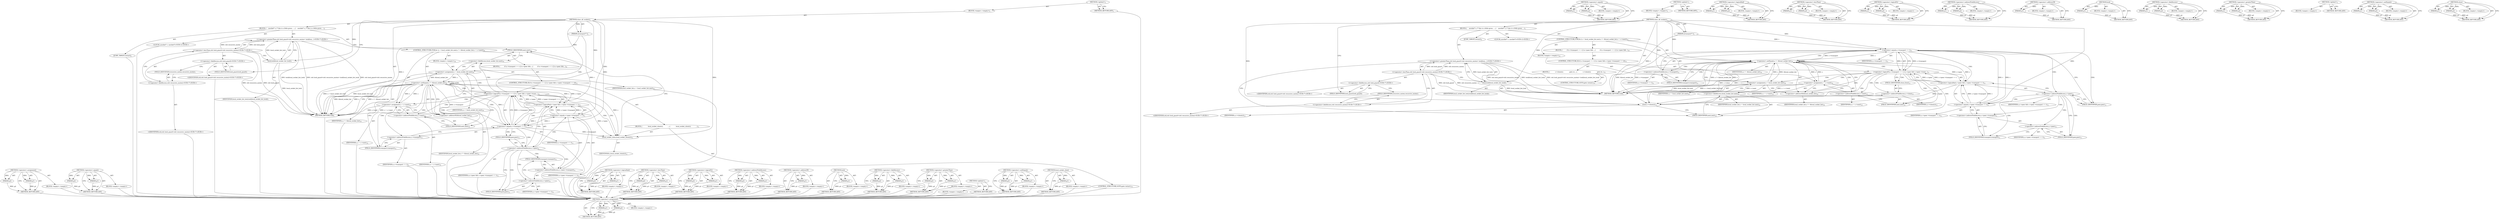 digraph "close" {
vulnerable_100 [label=<(METHOD,&lt;operator&gt;.assignment)>];
vulnerable_101 [label=<(PARAM,p1)>];
vulnerable_102 [label=<(PARAM,p2)>];
vulnerable_103 [label=<(BLOCK,&lt;empty&gt;,&lt;empty&gt;)>];
vulnerable_104 [label=<(METHOD_RETURN,ANY)>];
vulnerable_124 [label=<(METHOD,&lt;operator&gt;.equals)>];
vulnerable_125 [label=<(PARAM,p1)>];
vulnerable_126 [label=<(PARAM,p2)>];
vulnerable_127 [label=<(BLOCK,&lt;empty&gt;,&lt;empty&gt;)>];
vulnerable_128 [label=<(METHOD_RETURN,ANY)>];
vulnerable_6 [label=<(METHOD,&lt;global&gt;)<SUB>1</SUB>>];
vulnerable_7 [label=<(BLOCK,&lt;empty&gt;,&lt;empty&gt;)<SUB>1</SUB>>];
vulnerable_8 [label=<(METHOD,close_all_sockets)<SUB>1</SUB>>];
vulnerable_9 [label=<(PARAM,atransport* t)<SUB>1</SUB>>];
vulnerable_10 [label=<(BLOCK,{
    asocket* s;

 /* this is a little gross, ...,{
    asocket* s;

 /* this is a little gross, ...)<SUB>1</SUB>>];
vulnerable_11 [label="<(LOCAL,asocket* s: asocket*)<SUB>2</SUB>>"];
vulnerable_12 [label="<(&lt;operator&gt;.greaterThan,std::lock_guard&lt;std::recursive_mutex&gt; lock(loca...)<SUB>7</SUB>>"];
vulnerable_13 [label="<(&lt;operator&gt;.lessThan,std::lock_guard&lt;std::recursive_mutex)<SUB>7</SUB>>"];
vulnerable_14 [label="<(&lt;operator&gt;.fieldAccess,std::lock_guard)<SUB>7</SUB>>"];
vulnerable_15 [label="<(IDENTIFIER,std,std::lock_guard&lt;std::recursive_mutex)<SUB>7</SUB>>"];
vulnerable_16 [label=<(FIELD_IDENTIFIER,lock_guard,lock_guard)<SUB>7</SUB>>];
vulnerable_17 [label="<(&lt;operator&gt;.fieldAccess,std::recursive_mutex)<SUB>7</SUB>>"];
vulnerable_18 [label="<(IDENTIFIER,std,std::lock_guard&lt;std::recursive_mutex)<SUB>7</SUB>>"];
vulnerable_19 [label=<(FIELD_IDENTIFIER,recursive_mutex,recursive_mutex)<SUB>7</SUB>>];
vulnerable_20 [label=<(lock,lock(local_socket_list_lock))<SUB>7</SUB>>];
vulnerable_21 [label=<(IDENTIFIER,local_socket_list_lock,lock(local_socket_list_lock))<SUB>7</SUB>>];
vulnerable_22 [label=<(JUMP_TARGET,restart)<SUB>9</SUB>>];
vulnerable_23 [label=<(CONTROL_STRUCTURE,FOR,for (s = local_socket_list.next;s != &amp;local_socket_list;s = s-&gt;next))<SUB>10</SUB>>];
vulnerable_24 [label=<(BLOCK,&lt;empty&gt;,&lt;empty&gt;)<SUB>10</SUB>>];
vulnerable_25 [label=<(&lt;operator&gt;.assignment,s = local_socket_list.next)<SUB>10</SUB>>];
vulnerable_26 [label=<(IDENTIFIER,s,s = local_socket_list.next)<SUB>10</SUB>>];
vulnerable_27 [label=<(&lt;operator&gt;.fieldAccess,local_socket_list.next)<SUB>10</SUB>>];
vulnerable_28 [label=<(IDENTIFIER,local_socket_list,s = local_socket_list.next)<SUB>10</SUB>>];
vulnerable_29 [label=<(FIELD_IDENTIFIER,next,next)<SUB>10</SUB>>];
vulnerable_30 [label=<(&lt;operator&gt;.notEquals,s != &amp;local_socket_list)<SUB>10</SUB>>];
vulnerable_31 [label=<(IDENTIFIER,s,s != &amp;local_socket_list)<SUB>10</SUB>>];
vulnerable_32 [label=<(&lt;operator&gt;.addressOf,&amp;local_socket_list)<SUB>10</SUB>>];
vulnerable_33 [label=<(IDENTIFIER,local_socket_list,s != &amp;local_socket_list)<SUB>10</SUB>>];
vulnerable_34 [label=<(&lt;operator&gt;.assignment,s = s-&gt;next)<SUB>10</SUB>>];
vulnerable_35 [label=<(IDENTIFIER,s,s = s-&gt;next)<SUB>10</SUB>>];
vulnerable_36 [label=<(&lt;operator&gt;.indirectFieldAccess,s-&gt;next)<SUB>10</SUB>>];
vulnerable_37 [label=<(IDENTIFIER,s,s = s-&gt;next)<SUB>10</SUB>>];
vulnerable_38 [label=<(FIELD_IDENTIFIER,next,next)<SUB>10</SUB>>];
vulnerable_39 [label=<(BLOCK,{
         if (s-&gt;transport == t || (s-&gt;peer &amp;&amp;...,{
         if (s-&gt;transport == t || (s-&gt;peer &amp;&amp;...)<SUB>10</SUB>>];
vulnerable_40 [label=<(CONTROL_STRUCTURE,IF,if (s-&gt;transport == t || (s-&gt;peer &amp;&amp; s-&gt;peer-&gt;transport == t)))<SUB>11</SUB>>];
vulnerable_41 [label=<(&lt;operator&gt;.logicalOr,s-&gt;transport == t || (s-&gt;peer &amp;&amp; s-&gt;peer-&gt;trans...)<SUB>11</SUB>>];
vulnerable_42 [label=<(&lt;operator&gt;.equals,s-&gt;transport == t)<SUB>11</SUB>>];
vulnerable_43 [label=<(&lt;operator&gt;.indirectFieldAccess,s-&gt;transport)<SUB>11</SUB>>];
vulnerable_44 [label=<(IDENTIFIER,s,s-&gt;transport == t)<SUB>11</SUB>>];
vulnerable_45 [label=<(FIELD_IDENTIFIER,transport,transport)<SUB>11</SUB>>];
vulnerable_46 [label=<(IDENTIFIER,t,s-&gt;transport == t)<SUB>11</SUB>>];
vulnerable_47 [label=<(&lt;operator&gt;.logicalAnd,s-&gt;peer &amp;&amp; s-&gt;peer-&gt;transport == t)<SUB>11</SUB>>];
vulnerable_48 [label=<(&lt;operator&gt;.indirectFieldAccess,s-&gt;peer)<SUB>11</SUB>>];
vulnerable_49 [label=<(IDENTIFIER,s,s-&gt;peer &amp;&amp; s-&gt;peer-&gt;transport == t)<SUB>11</SUB>>];
vulnerable_50 [label=<(FIELD_IDENTIFIER,peer,peer)<SUB>11</SUB>>];
vulnerable_51 [label=<(&lt;operator&gt;.equals,s-&gt;peer-&gt;transport == t)<SUB>11</SUB>>];
vulnerable_52 [label=<(&lt;operator&gt;.indirectFieldAccess,s-&gt;peer-&gt;transport)<SUB>11</SUB>>];
vulnerable_53 [label=<(&lt;operator&gt;.indirectFieldAccess,s-&gt;peer)<SUB>11</SUB>>];
vulnerable_54 [label=<(IDENTIFIER,s,s-&gt;peer-&gt;transport == t)<SUB>11</SUB>>];
vulnerable_55 [label=<(FIELD_IDENTIFIER,peer,peer)<SUB>11</SUB>>];
vulnerable_56 [label=<(FIELD_IDENTIFIER,transport,transport)<SUB>11</SUB>>];
vulnerable_57 [label=<(IDENTIFIER,t,s-&gt;peer-&gt;transport == t)<SUB>11</SUB>>];
vulnerable_58 [label=<(BLOCK,{
            local_socket_close(s);
          ...,{
            local_socket_close(s);
          ...)<SUB>11</SUB>>];
vulnerable_59 [label=<(local_socket_close,local_socket_close(s))<SUB>12</SUB>>];
vulnerable_60 [label=<(IDENTIFIER,s,local_socket_close(s))<SUB>12</SUB>>];
vulnerable_61 [label=<(CONTROL_STRUCTURE,GOTO,goto restart;)<SUB>13</SUB>>];
vulnerable_62 [label=<(METHOD_RETURN,void)<SUB>1</SUB>>];
vulnerable_64 [label=<(METHOD_RETURN,ANY)<SUB>1</SUB>>];
vulnerable_129 [label=<(METHOD,&lt;operator&gt;.logicalAnd)>];
vulnerable_130 [label=<(PARAM,p1)>];
vulnerable_131 [label=<(PARAM,p2)>];
vulnerable_132 [label=<(BLOCK,&lt;empty&gt;,&lt;empty&gt;)>];
vulnerable_133 [label=<(METHOD_RETURN,ANY)>];
vulnerable_86 [label=<(METHOD,&lt;operator&gt;.lessThan)>];
vulnerable_87 [label=<(PARAM,p1)>];
vulnerable_88 [label=<(PARAM,p2)>];
vulnerable_89 [label=<(BLOCK,&lt;empty&gt;,&lt;empty&gt;)>];
vulnerable_90 [label=<(METHOD_RETURN,ANY)>];
vulnerable_119 [label=<(METHOD,&lt;operator&gt;.logicalOr)>];
vulnerable_120 [label=<(PARAM,p1)>];
vulnerable_121 [label=<(PARAM,p2)>];
vulnerable_122 [label=<(BLOCK,&lt;empty&gt;,&lt;empty&gt;)>];
vulnerable_123 [label=<(METHOD_RETURN,ANY)>];
vulnerable_114 [label=<(METHOD,&lt;operator&gt;.indirectFieldAccess)>];
vulnerable_115 [label=<(PARAM,p1)>];
vulnerable_116 [label=<(PARAM,p2)>];
vulnerable_117 [label=<(BLOCK,&lt;empty&gt;,&lt;empty&gt;)>];
vulnerable_118 [label=<(METHOD_RETURN,ANY)>];
vulnerable_110 [label=<(METHOD,&lt;operator&gt;.addressOf)>];
vulnerable_111 [label=<(PARAM,p1)>];
vulnerable_112 [label=<(BLOCK,&lt;empty&gt;,&lt;empty&gt;)>];
vulnerable_113 [label=<(METHOD_RETURN,ANY)>];
vulnerable_96 [label=<(METHOD,lock)>];
vulnerable_97 [label=<(PARAM,p1)>];
vulnerable_98 [label=<(BLOCK,&lt;empty&gt;,&lt;empty&gt;)>];
vulnerable_99 [label=<(METHOD_RETURN,ANY)>];
vulnerable_91 [label=<(METHOD,&lt;operator&gt;.fieldAccess)>];
vulnerable_92 [label=<(PARAM,p1)>];
vulnerable_93 [label=<(PARAM,p2)>];
vulnerable_94 [label=<(BLOCK,&lt;empty&gt;,&lt;empty&gt;)>];
vulnerable_95 [label=<(METHOD_RETURN,ANY)>];
vulnerable_81 [label=<(METHOD,&lt;operator&gt;.greaterThan)>];
vulnerable_82 [label=<(PARAM,p1)>];
vulnerable_83 [label=<(PARAM,p2)>];
vulnerable_84 [label=<(BLOCK,&lt;empty&gt;,&lt;empty&gt;)>];
vulnerable_85 [label=<(METHOD_RETURN,ANY)>];
vulnerable_75 [label=<(METHOD,&lt;global&gt;)<SUB>1</SUB>>];
vulnerable_76 [label=<(BLOCK,&lt;empty&gt;,&lt;empty&gt;)>];
vulnerable_77 [label=<(METHOD_RETURN,ANY)>];
vulnerable_105 [label=<(METHOD,&lt;operator&gt;.notEquals)>];
vulnerable_106 [label=<(PARAM,p1)>];
vulnerable_107 [label=<(PARAM,p2)>];
vulnerable_108 [label=<(BLOCK,&lt;empty&gt;,&lt;empty&gt;)>];
vulnerable_109 [label=<(METHOD_RETURN,ANY)>];
vulnerable_134 [label=<(METHOD,local_socket_close)>];
vulnerable_135 [label=<(PARAM,p1)>];
vulnerable_136 [label=<(BLOCK,&lt;empty&gt;,&lt;empty&gt;)>];
vulnerable_137 [label=<(METHOD_RETURN,ANY)>];
fixed_103 [label=<(METHOD,&lt;operator&gt;.assignment)>];
fixed_104 [label=<(PARAM,p1)>];
fixed_105 [label=<(PARAM,p2)>];
fixed_106 [label=<(BLOCK,&lt;empty&gt;,&lt;empty&gt;)>];
fixed_107 [label=<(METHOD_RETURN,ANY)>];
fixed_127 [label=<(METHOD,&lt;operator&gt;.equals)>];
fixed_128 [label=<(PARAM,p1)>];
fixed_129 [label=<(PARAM,p2)>];
fixed_130 [label=<(BLOCK,&lt;empty&gt;,&lt;empty&gt;)>];
fixed_131 [label=<(METHOD_RETURN,ANY)>];
fixed_6 [label=<(METHOD,&lt;global&gt;)<SUB>1</SUB>>];
fixed_7 [label=<(BLOCK,&lt;empty&gt;,&lt;empty&gt;)<SUB>1</SUB>>];
fixed_8 [label=<(METHOD,close_all_sockets)<SUB>1</SUB>>];
fixed_9 [label=<(PARAM,atransport* t)<SUB>1</SUB>>];
fixed_10 [label=<(BLOCK,{
    asocket* s;

 /* this is a little gross, ...,{
    asocket* s;

 /* this is a little gross, ...)<SUB>1</SUB>>];
fixed_11 [label="<(LOCAL,asocket* s: asocket*)<SUB>2</SUB>>"];
fixed_12 [label="<(&lt;operator&gt;.greaterThan,std::lock_guard&lt;std::recursive_mutex&gt; lock(loca...)<SUB>7</SUB>>"];
fixed_13 [label="<(&lt;operator&gt;.lessThan,std::lock_guard&lt;std::recursive_mutex)<SUB>7</SUB>>"];
fixed_14 [label="<(&lt;operator&gt;.fieldAccess,std::lock_guard)<SUB>7</SUB>>"];
fixed_15 [label="<(IDENTIFIER,std,std::lock_guard&lt;std::recursive_mutex)<SUB>7</SUB>>"];
fixed_16 [label=<(FIELD_IDENTIFIER,lock_guard,lock_guard)<SUB>7</SUB>>];
fixed_17 [label="<(&lt;operator&gt;.fieldAccess,std::recursive_mutex)<SUB>7</SUB>>"];
fixed_18 [label="<(IDENTIFIER,std,std::lock_guard&lt;std::recursive_mutex)<SUB>7</SUB>>"];
fixed_19 [label=<(FIELD_IDENTIFIER,recursive_mutex,recursive_mutex)<SUB>7</SUB>>];
fixed_20 [label=<(lock,lock(local_socket_list_lock))<SUB>7</SUB>>];
fixed_21 [label=<(IDENTIFIER,local_socket_list_lock,lock(local_socket_list_lock))<SUB>7</SUB>>];
fixed_22 [label=<(JUMP_TARGET,restart)<SUB>9</SUB>>];
fixed_23 [label=<(CONTROL_STRUCTURE,FOR,for (s = local_socket_list.next;s != &amp;local_socket_list;s = s-&gt;next))<SUB>10</SUB>>];
fixed_24 [label=<(BLOCK,&lt;empty&gt;,&lt;empty&gt;)<SUB>10</SUB>>];
fixed_25 [label=<(&lt;operator&gt;.assignment,s = local_socket_list.next)<SUB>10</SUB>>];
fixed_26 [label=<(IDENTIFIER,s,s = local_socket_list.next)<SUB>10</SUB>>];
fixed_27 [label=<(&lt;operator&gt;.fieldAccess,local_socket_list.next)<SUB>10</SUB>>];
fixed_28 [label=<(IDENTIFIER,local_socket_list,s = local_socket_list.next)<SUB>10</SUB>>];
fixed_29 [label=<(FIELD_IDENTIFIER,next,next)<SUB>10</SUB>>];
fixed_30 [label=<(&lt;operator&gt;.notEquals,s != &amp;local_socket_list)<SUB>10</SUB>>];
fixed_31 [label=<(IDENTIFIER,s,s != &amp;local_socket_list)<SUB>10</SUB>>];
fixed_32 [label=<(&lt;operator&gt;.addressOf,&amp;local_socket_list)<SUB>10</SUB>>];
fixed_33 [label=<(IDENTIFIER,local_socket_list,s != &amp;local_socket_list)<SUB>10</SUB>>];
fixed_34 [label=<(&lt;operator&gt;.assignment,s = s-&gt;next)<SUB>10</SUB>>];
fixed_35 [label=<(IDENTIFIER,s,s = s-&gt;next)<SUB>10</SUB>>];
fixed_36 [label=<(&lt;operator&gt;.indirectFieldAccess,s-&gt;next)<SUB>10</SUB>>];
fixed_37 [label=<(IDENTIFIER,s,s = s-&gt;next)<SUB>10</SUB>>];
fixed_38 [label=<(FIELD_IDENTIFIER,next,next)<SUB>10</SUB>>];
fixed_39 [label=<(BLOCK,{
         if (s-&gt;transport == t || (s-&gt;peer &amp;&amp;...,{
         if (s-&gt;transport == t || (s-&gt;peer &amp;&amp;...)<SUB>10</SUB>>];
fixed_40 [label=<(CONTROL_STRUCTURE,IF,if (s-&gt;transport == t || (s-&gt;peer &amp;&amp; s-&gt;peer-&gt;transport == t)))<SUB>11</SUB>>];
fixed_41 [label=<(&lt;operator&gt;.logicalOr,s-&gt;transport == t || (s-&gt;peer &amp;&amp; s-&gt;peer-&gt;trans...)<SUB>11</SUB>>];
fixed_42 [label=<(&lt;operator&gt;.equals,s-&gt;transport == t)<SUB>11</SUB>>];
fixed_43 [label=<(&lt;operator&gt;.indirectFieldAccess,s-&gt;transport)<SUB>11</SUB>>];
fixed_44 [label=<(IDENTIFIER,s,s-&gt;transport == t)<SUB>11</SUB>>];
fixed_45 [label=<(FIELD_IDENTIFIER,transport,transport)<SUB>11</SUB>>];
fixed_46 [label=<(IDENTIFIER,t,s-&gt;transport == t)<SUB>11</SUB>>];
fixed_47 [label=<(&lt;operator&gt;.logicalAnd,s-&gt;peer &amp;&amp; s-&gt;peer-&gt;transport == t)<SUB>11</SUB>>];
fixed_48 [label=<(&lt;operator&gt;.indirectFieldAccess,s-&gt;peer)<SUB>11</SUB>>];
fixed_49 [label=<(IDENTIFIER,s,s-&gt;peer &amp;&amp; s-&gt;peer-&gt;transport == t)<SUB>11</SUB>>];
fixed_50 [label=<(FIELD_IDENTIFIER,peer,peer)<SUB>11</SUB>>];
fixed_51 [label=<(&lt;operator&gt;.equals,s-&gt;peer-&gt;transport == t)<SUB>11</SUB>>];
fixed_52 [label=<(&lt;operator&gt;.indirectFieldAccess,s-&gt;peer-&gt;transport)<SUB>11</SUB>>];
fixed_53 [label=<(&lt;operator&gt;.indirectFieldAccess,s-&gt;peer)<SUB>11</SUB>>];
fixed_54 [label=<(IDENTIFIER,s,s-&gt;peer-&gt;transport == t)<SUB>11</SUB>>];
fixed_55 [label=<(FIELD_IDENTIFIER,peer,peer)<SUB>11</SUB>>];
fixed_56 [label=<(FIELD_IDENTIFIER,transport,transport)<SUB>11</SUB>>];
fixed_57 [label=<(IDENTIFIER,t,s-&gt;peer-&gt;transport == t)<SUB>11</SUB>>];
fixed_58 [label=<(BLOCK,{
            s-&gt;close(s);
             goto re...,{
            s-&gt;close(s);
             goto re...)<SUB>11</SUB>>];
fixed_59 [label=<(close,s-&gt;close(s))<SUB>12</SUB>>];
fixed_60 [label=<(&lt;operator&gt;.indirectFieldAccess,s-&gt;close)<SUB>12</SUB>>];
fixed_61 [label=<(IDENTIFIER,s,s-&gt;close(s))<SUB>12</SUB>>];
fixed_62 [label=<(FIELD_IDENTIFIER,close,close)<SUB>12</SUB>>];
fixed_63 [label=<(IDENTIFIER,s,s-&gt;close(s))<SUB>12</SUB>>];
fixed_64 [label=<(CONTROL_STRUCTURE,GOTO,goto restart;)<SUB>13</SUB>>];
fixed_65 [label=<(METHOD_RETURN,void)<SUB>1</SUB>>];
fixed_67 [label=<(METHOD_RETURN,ANY)<SUB>1</SUB>>];
fixed_132 [label=<(METHOD,&lt;operator&gt;.logicalAnd)>];
fixed_133 [label=<(PARAM,p1)>];
fixed_134 [label=<(PARAM,p2)>];
fixed_135 [label=<(BLOCK,&lt;empty&gt;,&lt;empty&gt;)>];
fixed_136 [label=<(METHOD_RETURN,ANY)>];
fixed_89 [label=<(METHOD,&lt;operator&gt;.lessThan)>];
fixed_90 [label=<(PARAM,p1)>];
fixed_91 [label=<(PARAM,p2)>];
fixed_92 [label=<(BLOCK,&lt;empty&gt;,&lt;empty&gt;)>];
fixed_93 [label=<(METHOD_RETURN,ANY)>];
fixed_122 [label=<(METHOD,&lt;operator&gt;.logicalOr)>];
fixed_123 [label=<(PARAM,p1)>];
fixed_124 [label=<(PARAM,p2)>];
fixed_125 [label=<(BLOCK,&lt;empty&gt;,&lt;empty&gt;)>];
fixed_126 [label=<(METHOD_RETURN,ANY)>];
fixed_117 [label=<(METHOD,&lt;operator&gt;.indirectFieldAccess)>];
fixed_118 [label=<(PARAM,p1)>];
fixed_119 [label=<(PARAM,p2)>];
fixed_120 [label=<(BLOCK,&lt;empty&gt;,&lt;empty&gt;)>];
fixed_121 [label=<(METHOD_RETURN,ANY)>];
fixed_113 [label=<(METHOD,&lt;operator&gt;.addressOf)>];
fixed_114 [label=<(PARAM,p1)>];
fixed_115 [label=<(BLOCK,&lt;empty&gt;,&lt;empty&gt;)>];
fixed_116 [label=<(METHOD_RETURN,ANY)>];
fixed_99 [label=<(METHOD,lock)>];
fixed_100 [label=<(PARAM,p1)>];
fixed_101 [label=<(BLOCK,&lt;empty&gt;,&lt;empty&gt;)>];
fixed_102 [label=<(METHOD_RETURN,ANY)>];
fixed_94 [label=<(METHOD,&lt;operator&gt;.fieldAccess)>];
fixed_95 [label=<(PARAM,p1)>];
fixed_96 [label=<(PARAM,p2)>];
fixed_97 [label=<(BLOCK,&lt;empty&gt;,&lt;empty&gt;)>];
fixed_98 [label=<(METHOD_RETURN,ANY)>];
fixed_84 [label=<(METHOD,&lt;operator&gt;.greaterThan)>];
fixed_85 [label=<(PARAM,p1)>];
fixed_86 [label=<(PARAM,p2)>];
fixed_87 [label=<(BLOCK,&lt;empty&gt;,&lt;empty&gt;)>];
fixed_88 [label=<(METHOD_RETURN,ANY)>];
fixed_78 [label=<(METHOD,&lt;global&gt;)<SUB>1</SUB>>];
fixed_79 [label=<(BLOCK,&lt;empty&gt;,&lt;empty&gt;)>];
fixed_80 [label=<(METHOD_RETURN,ANY)>];
fixed_108 [label=<(METHOD,&lt;operator&gt;.notEquals)>];
fixed_109 [label=<(PARAM,p1)>];
fixed_110 [label=<(PARAM,p2)>];
fixed_111 [label=<(BLOCK,&lt;empty&gt;,&lt;empty&gt;)>];
fixed_112 [label=<(METHOD_RETURN,ANY)>];
fixed_137 [label=<(METHOD,close)>];
fixed_138 [label=<(PARAM,p1)>];
fixed_139 [label=<(PARAM,p2)>];
fixed_140 [label=<(BLOCK,&lt;empty&gt;,&lt;empty&gt;)>];
fixed_141 [label=<(METHOD_RETURN,ANY)>];
vulnerable_100 -> vulnerable_101  [key=0, label="AST: "];
vulnerable_100 -> vulnerable_101  [key=1, label="DDG: "];
vulnerable_100 -> vulnerable_103  [key=0, label="AST: "];
vulnerable_100 -> vulnerable_102  [key=0, label="AST: "];
vulnerable_100 -> vulnerable_102  [key=1, label="DDG: "];
vulnerable_100 -> vulnerable_104  [key=0, label="AST: "];
vulnerable_100 -> vulnerable_104  [key=1, label="CFG: "];
vulnerable_101 -> vulnerable_104  [key=0, label="DDG: p1"];
vulnerable_102 -> vulnerable_104  [key=0, label="DDG: p2"];
vulnerable_103 -> fixed_103  [key=0];
vulnerable_104 -> fixed_103  [key=0];
vulnerable_124 -> vulnerable_125  [key=0, label="AST: "];
vulnerable_124 -> vulnerable_125  [key=1, label="DDG: "];
vulnerable_124 -> vulnerable_127  [key=0, label="AST: "];
vulnerable_124 -> vulnerable_126  [key=0, label="AST: "];
vulnerable_124 -> vulnerable_126  [key=1, label="DDG: "];
vulnerable_124 -> vulnerable_128  [key=0, label="AST: "];
vulnerable_124 -> vulnerable_128  [key=1, label="CFG: "];
vulnerable_125 -> vulnerable_128  [key=0, label="DDG: p1"];
vulnerable_126 -> vulnerable_128  [key=0, label="DDG: p2"];
vulnerable_127 -> fixed_103  [key=0];
vulnerable_128 -> fixed_103  [key=0];
vulnerable_6 -> vulnerable_7  [key=0, label="AST: "];
vulnerable_6 -> vulnerable_64  [key=0, label="AST: "];
vulnerable_6 -> vulnerable_64  [key=1, label="CFG: "];
vulnerable_7 -> vulnerable_8  [key=0, label="AST: "];
vulnerable_8 -> vulnerable_9  [key=0, label="AST: "];
vulnerable_8 -> vulnerable_9  [key=1, label="DDG: "];
vulnerable_8 -> vulnerable_10  [key=0, label="AST: "];
vulnerable_8 -> vulnerable_62  [key=0, label="AST: "];
vulnerable_8 -> vulnerable_16  [key=0, label="CFG: "];
vulnerable_8 -> vulnerable_20  [key=0, label="DDG: "];
vulnerable_8 -> vulnerable_25  [key=0, label="DDG: "];
vulnerable_8 -> vulnerable_30  [key=0, label="DDG: "];
vulnerable_8 -> vulnerable_42  [key=0, label="DDG: "];
vulnerable_8 -> vulnerable_59  [key=0, label="DDG: "];
vulnerable_8 -> vulnerable_51  [key=0, label="DDG: "];
vulnerable_9 -> vulnerable_62  [key=0, label="DDG: t"];
vulnerable_9 -> vulnerable_42  [key=0, label="DDG: t"];
vulnerable_10 -> vulnerable_11  [key=0, label="AST: "];
vulnerable_10 -> vulnerable_12  [key=0, label="AST: "];
vulnerable_10 -> vulnerable_22  [key=0, label="AST: "];
vulnerable_10 -> vulnerable_23  [key=0, label="AST: "];
vulnerable_11 -> fixed_103  [key=0];
vulnerable_12 -> vulnerable_13  [key=0, label="AST: "];
vulnerable_12 -> vulnerable_20  [key=0, label="AST: "];
vulnerable_12 -> vulnerable_29  [key=0, label="CFG: "];
vulnerable_12 -> vulnerable_62  [key=0, label="DDG: std::lock_guard&lt;std::recursive_mutex"];
vulnerable_12 -> vulnerable_62  [key=1, label="DDG: lock(local_socket_list_lock)"];
vulnerable_12 -> vulnerable_62  [key=2, label="DDG: std::lock_guard&lt;std::recursive_mutex&gt; lock(local_socket_list_lock)"];
vulnerable_13 -> vulnerable_14  [key=0, label="AST: "];
vulnerable_13 -> vulnerable_17  [key=0, label="AST: "];
vulnerable_13 -> vulnerable_20  [key=0, label="CFG: "];
vulnerable_13 -> vulnerable_62  [key=0, label="DDG: std::lock_guard"];
vulnerable_13 -> vulnerable_62  [key=1, label="DDG: std::recursive_mutex"];
vulnerable_13 -> vulnerable_12  [key=0, label="DDG: std::lock_guard"];
vulnerable_13 -> vulnerable_12  [key=1, label="DDG: std::recursive_mutex"];
vulnerable_14 -> vulnerable_15  [key=0, label="AST: "];
vulnerable_14 -> vulnerable_16  [key=0, label="AST: "];
vulnerable_14 -> vulnerable_19  [key=0, label="CFG: "];
vulnerable_15 -> fixed_103  [key=0];
vulnerable_16 -> vulnerable_14  [key=0, label="CFG: "];
vulnerable_17 -> vulnerable_18  [key=0, label="AST: "];
vulnerable_17 -> vulnerable_19  [key=0, label="AST: "];
vulnerable_17 -> vulnerable_13  [key=0, label="CFG: "];
vulnerable_18 -> fixed_103  [key=0];
vulnerable_19 -> vulnerable_17  [key=0, label="CFG: "];
vulnerable_20 -> vulnerable_21  [key=0, label="AST: "];
vulnerable_20 -> vulnerable_12  [key=0, label="CFG: "];
vulnerable_20 -> vulnerable_12  [key=1, label="DDG: local_socket_list_lock"];
vulnerable_20 -> vulnerable_62  [key=0, label="DDG: local_socket_list_lock"];
vulnerable_21 -> fixed_103  [key=0];
vulnerable_22 -> fixed_103  [key=0];
vulnerable_23 -> vulnerable_24  [key=0, label="AST: "];
vulnerable_23 -> vulnerable_30  [key=0, label="AST: "];
vulnerable_23 -> vulnerable_34  [key=0, label="AST: "];
vulnerable_23 -> vulnerable_39  [key=0, label="AST: "];
vulnerable_24 -> vulnerable_25  [key=0, label="AST: "];
vulnerable_25 -> vulnerable_26  [key=0, label="AST: "];
vulnerable_25 -> vulnerable_27  [key=0, label="AST: "];
vulnerable_25 -> vulnerable_32  [key=0, label="CFG: "];
vulnerable_25 -> vulnerable_62  [key=0, label="DDG: local_socket_list.next"];
vulnerable_25 -> vulnerable_62  [key=1, label="DDG: s = local_socket_list.next"];
vulnerable_25 -> vulnerable_30  [key=0, label="DDG: s"];
vulnerable_26 -> fixed_103  [key=0];
vulnerable_27 -> vulnerable_28  [key=0, label="AST: "];
vulnerable_27 -> vulnerable_29  [key=0, label="AST: "];
vulnerable_27 -> vulnerable_25  [key=0, label="CFG: "];
vulnerable_28 -> fixed_103  [key=0];
vulnerable_29 -> vulnerable_27  [key=0, label="CFG: "];
vulnerable_30 -> vulnerable_31  [key=0, label="AST: "];
vulnerable_30 -> vulnerable_32  [key=0, label="AST: "];
vulnerable_30 -> vulnerable_32  [key=1, label="CDG: "];
vulnerable_30 -> vulnerable_62  [key=0, label="CFG: "];
vulnerable_30 -> vulnerable_62  [key=1, label="DDG: s"];
vulnerable_30 -> vulnerable_62  [key=2, label="DDG: &amp;local_socket_list"];
vulnerable_30 -> vulnerable_62  [key=3, label="DDG: s != &amp;local_socket_list"];
vulnerable_30 -> vulnerable_45  [key=0, label="CFG: "];
vulnerable_30 -> vulnerable_45  [key=1, label="CDG: "];
vulnerable_30 -> vulnerable_34  [key=0, label="DDG: s"];
vulnerable_30 -> vulnerable_25  [key=0, label="DDG: &amp;local_socket_list"];
vulnerable_30 -> vulnerable_42  [key=0, label="DDG: s"];
vulnerable_30 -> vulnerable_42  [key=1, label="CDG: "];
vulnerable_30 -> vulnerable_47  [key=0, label="DDG: s"];
vulnerable_30 -> vulnerable_59  [key=0, label="DDG: s"];
vulnerable_30 -> vulnerable_30  [key=0, label="CDG: "];
vulnerable_30 -> vulnerable_41  [key=0, label="CDG: "];
vulnerable_30 -> vulnerable_43  [key=0, label="CDG: "];
vulnerable_31 -> fixed_103  [key=0];
vulnerable_32 -> vulnerable_33  [key=0, label="AST: "];
vulnerable_32 -> vulnerable_30  [key=0, label="CFG: "];
vulnerable_33 -> fixed_103  [key=0];
vulnerable_34 -> vulnerable_35  [key=0, label="AST: "];
vulnerable_34 -> vulnerable_36  [key=0, label="AST: "];
vulnerable_34 -> vulnerable_32  [key=0, label="CFG: "];
vulnerable_34 -> vulnerable_62  [key=0, label="DDG: s-&gt;next"];
vulnerable_34 -> vulnerable_62  [key=1, label="DDG: s = s-&gt;next"];
vulnerable_34 -> vulnerable_30  [key=0, label="DDG: s"];
vulnerable_35 -> fixed_103  [key=0];
vulnerable_36 -> vulnerable_37  [key=0, label="AST: "];
vulnerable_36 -> vulnerable_38  [key=0, label="AST: "];
vulnerable_36 -> vulnerable_34  [key=0, label="CFG: "];
vulnerable_37 -> fixed_103  [key=0];
vulnerable_38 -> vulnerable_36  [key=0, label="CFG: "];
vulnerable_39 -> vulnerable_40  [key=0, label="AST: "];
vulnerable_40 -> vulnerable_41  [key=0, label="AST: "];
vulnerable_40 -> vulnerable_58  [key=0, label="AST: "];
vulnerable_41 -> vulnerable_42  [key=0, label="AST: "];
vulnerable_41 -> vulnerable_47  [key=0, label="AST: "];
vulnerable_41 -> vulnerable_59  [key=0, label="CFG: "];
vulnerable_41 -> vulnerable_59  [key=1, label="CDG: "];
vulnerable_41 -> vulnerable_38  [key=0, label="CFG: "];
vulnerable_41 -> vulnerable_38  [key=1, label="CDG: "];
vulnerable_41 -> vulnerable_34  [key=0, label="CDG: "];
vulnerable_41 -> vulnerable_36  [key=0, label="CDG: "];
vulnerable_41 -> vulnerable_25  [key=0, label="CDG: "];
vulnerable_41 -> vulnerable_27  [key=0, label="CDG: "];
vulnerable_41 -> vulnerable_29  [key=0, label="CDG: "];
vulnerable_42 -> vulnerable_43  [key=0, label="AST: "];
vulnerable_42 -> vulnerable_46  [key=0, label="AST: "];
vulnerable_42 -> vulnerable_41  [key=0, label="CFG: "];
vulnerable_42 -> vulnerable_41  [key=1, label="DDG: s-&gt;transport"];
vulnerable_42 -> vulnerable_41  [key=2, label="DDG: t"];
vulnerable_42 -> vulnerable_50  [key=0, label="CFG: "];
vulnerable_42 -> vulnerable_50  [key=1, label="CDG: "];
vulnerable_42 -> vulnerable_30  [key=0, label="DDG: s-&gt;transport"];
vulnerable_42 -> vulnerable_59  [key=0, label="DDG: s-&gt;transport"];
vulnerable_42 -> vulnerable_51  [key=0, label="DDG: t"];
vulnerable_42 -> vulnerable_47  [key=0, label="CDG: "];
vulnerable_42 -> vulnerable_48  [key=0, label="CDG: "];
vulnerable_43 -> vulnerable_44  [key=0, label="AST: "];
vulnerable_43 -> vulnerable_45  [key=0, label="AST: "];
vulnerable_43 -> vulnerable_42  [key=0, label="CFG: "];
vulnerable_44 -> fixed_103  [key=0];
vulnerable_45 -> vulnerable_43  [key=0, label="CFG: "];
vulnerable_46 -> fixed_103  [key=0];
vulnerable_47 -> vulnerable_48  [key=0, label="AST: "];
vulnerable_47 -> vulnerable_51  [key=0, label="AST: "];
vulnerable_47 -> vulnerable_41  [key=0, label="CFG: "];
vulnerable_47 -> vulnerable_41  [key=1, label="DDG: s-&gt;peer"];
vulnerable_47 -> vulnerable_41  [key=2, label="DDG: s-&gt;peer-&gt;transport == t"];
vulnerable_47 -> vulnerable_30  [key=0, label="DDG: s-&gt;peer"];
vulnerable_47 -> vulnerable_59  [key=0, label="DDG: s-&gt;peer"];
vulnerable_48 -> vulnerable_49  [key=0, label="AST: "];
vulnerable_48 -> vulnerable_50  [key=0, label="AST: "];
vulnerable_48 -> vulnerable_47  [key=0, label="CFG: "];
vulnerable_48 -> vulnerable_55  [key=0, label="CFG: "];
vulnerable_48 -> vulnerable_55  [key=1, label="CDG: "];
vulnerable_48 -> vulnerable_51  [key=0, label="CDG: "];
vulnerable_48 -> vulnerable_52  [key=0, label="CDG: "];
vulnerable_48 -> vulnerable_53  [key=0, label="CDG: "];
vulnerable_48 -> vulnerable_56  [key=0, label="CDG: "];
vulnerable_49 -> fixed_103  [key=0];
vulnerable_50 -> vulnerable_48  [key=0, label="CFG: "];
vulnerable_51 -> vulnerable_52  [key=0, label="AST: "];
vulnerable_51 -> vulnerable_57  [key=0, label="AST: "];
vulnerable_51 -> vulnerable_47  [key=0, label="CFG: "];
vulnerable_51 -> vulnerable_47  [key=1, label="DDG: s-&gt;peer-&gt;transport"];
vulnerable_51 -> vulnerable_47  [key=2, label="DDG: t"];
vulnerable_51 -> vulnerable_42  [key=0, label="DDG: t"];
vulnerable_52 -> vulnerable_53  [key=0, label="AST: "];
vulnerable_52 -> vulnerable_56  [key=0, label="AST: "];
vulnerable_52 -> vulnerable_51  [key=0, label="CFG: "];
vulnerable_53 -> vulnerable_54  [key=0, label="AST: "];
vulnerable_53 -> vulnerable_55  [key=0, label="AST: "];
vulnerable_53 -> vulnerable_56  [key=0, label="CFG: "];
vulnerable_54 -> fixed_103  [key=0];
vulnerable_55 -> vulnerable_53  [key=0, label="CFG: "];
vulnerable_56 -> vulnerable_52  [key=0, label="CFG: "];
vulnerable_57 -> fixed_103  [key=0];
vulnerable_58 -> vulnerable_59  [key=0, label="AST: "];
vulnerable_58 -> vulnerable_61  [key=0, label="AST: "];
vulnerable_59 -> vulnerable_60  [key=0, label="AST: "];
vulnerable_59 -> vulnerable_29  [key=0, label="CFG: "];
vulnerable_60 -> fixed_103  [key=0];
vulnerable_61 -> fixed_103  [key=0];
vulnerable_62 -> fixed_103  [key=0];
vulnerable_64 -> fixed_103  [key=0];
vulnerable_129 -> vulnerable_130  [key=0, label="AST: "];
vulnerable_129 -> vulnerable_130  [key=1, label="DDG: "];
vulnerable_129 -> vulnerable_132  [key=0, label="AST: "];
vulnerable_129 -> vulnerable_131  [key=0, label="AST: "];
vulnerable_129 -> vulnerable_131  [key=1, label="DDG: "];
vulnerable_129 -> vulnerable_133  [key=0, label="AST: "];
vulnerable_129 -> vulnerable_133  [key=1, label="CFG: "];
vulnerable_130 -> vulnerable_133  [key=0, label="DDG: p1"];
vulnerable_131 -> vulnerable_133  [key=0, label="DDG: p2"];
vulnerable_132 -> fixed_103  [key=0];
vulnerable_133 -> fixed_103  [key=0];
vulnerable_86 -> vulnerable_87  [key=0, label="AST: "];
vulnerable_86 -> vulnerable_87  [key=1, label="DDG: "];
vulnerable_86 -> vulnerable_89  [key=0, label="AST: "];
vulnerable_86 -> vulnerable_88  [key=0, label="AST: "];
vulnerable_86 -> vulnerable_88  [key=1, label="DDG: "];
vulnerable_86 -> vulnerable_90  [key=0, label="AST: "];
vulnerable_86 -> vulnerable_90  [key=1, label="CFG: "];
vulnerable_87 -> vulnerable_90  [key=0, label="DDG: p1"];
vulnerable_88 -> vulnerable_90  [key=0, label="DDG: p2"];
vulnerable_89 -> fixed_103  [key=0];
vulnerable_90 -> fixed_103  [key=0];
vulnerable_119 -> vulnerable_120  [key=0, label="AST: "];
vulnerable_119 -> vulnerable_120  [key=1, label="DDG: "];
vulnerable_119 -> vulnerable_122  [key=0, label="AST: "];
vulnerable_119 -> vulnerable_121  [key=0, label="AST: "];
vulnerable_119 -> vulnerable_121  [key=1, label="DDG: "];
vulnerable_119 -> vulnerable_123  [key=0, label="AST: "];
vulnerable_119 -> vulnerable_123  [key=1, label="CFG: "];
vulnerable_120 -> vulnerable_123  [key=0, label="DDG: p1"];
vulnerable_121 -> vulnerable_123  [key=0, label="DDG: p2"];
vulnerable_122 -> fixed_103  [key=0];
vulnerable_123 -> fixed_103  [key=0];
vulnerable_114 -> vulnerable_115  [key=0, label="AST: "];
vulnerable_114 -> vulnerable_115  [key=1, label="DDG: "];
vulnerable_114 -> vulnerable_117  [key=0, label="AST: "];
vulnerable_114 -> vulnerable_116  [key=0, label="AST: "];
vulnerable_114 -> vulnerable_116  [key=1, label="DDG: "];
vulnerable_114 -> vulnerable_118  [key=0, label="AST: "];
vulnerable_114 -> vulnerable_118  [key=1, label="CFG: "];
vulnerable_115 -> vulnerable_118  [key=0, label="DDG: p1"];
vulnerable_116 -> vulnerable_118  [key=0, label="DDG: p2"];
vulnerable_117 -> fixed_103  [key=0];
vulnerable_118 -> fixed_103  [key=0];
vulnerable_110 -> vulnerable_111  [key=0, label="AST: "];
vulnerable_110 -> vulnerable_111  [key=1, label="DDG: "];
vulnerable_110 -> vulnerable_112  [key=0, label="AST: "];
vulnerable_110 -> vulnerable_113  [key=0, label="AST: "];
vulnerable_110 -> vulnerable_113  [key=1, label="CFG: "];
vulnerable_111 -> vulnerable_113  [key=0, label="DDG: p1"];
vulnerable_112 -> fixed_103  [key=0];
vulnerable_113 -> fixed_103  [key=0];
vulnerable_96 -> vulnerable_97  [key=0, label="AST: "];
vulnerable_96 -> vulnerable_97  [key=1, label="DDG: "];
vulnerable_96 -> vulnerable_98  [key=0, label="AST: "];
vulnerable_96 -> vulnerable_99  [key=0, label="AST: "];
vulnerable_96 -> vulnerable_99  [key=1, label="CFG: "];
vulnerable_97 -> vulnerable_99  [key=0, label="DDG: p1"];
vulnerable_98 -> fixed_103  [key=0];
vulnerable_99 -> fixed_103  [key=0];
vulnerable_91 -> vulnerable_92  [key=0, label="AST: "];
vulnerable_91 -> vulnerable_92  [key=1, label="DDG: "];
vulnerable_91 -> vulnerable_94  [key=0, label="AST: "];
vulnerable_91 -> vulnerable_93  [key=0, label="AST: "];
vulnerable_91 -> vulnerable_93  [key=1, label="DDG: "];
vulnerable_91 -> vulnerable_95  [key=0, label="AST: "];
vulnerable_91 -> vulnerable_95  [key=1, label="CFG: "];
vulnerable_92 -> vulnerable_95  [key=0, label="DDG: p1"];
vulnerable_93 -> vulnerable_95  [key=0, label="DDG: p2"];
vulnerable_94 -> fixed_103  [key=0];
vulnerable_95 -> fixed_103  [key=0];
vulnerable_81 -> vulnerable_82  [key=0, label="AST: "];
vulnerable_81 -> vulnerable_82  [key=1, label="DDG: "];
vulnerable_81 -> vulnerable_84  [key=0, label="AST: "];
vulnerable_81 -> vulnerable_83  [key=0, label="AST: "];
vulnerable_81 -> vulnerable_83  [key=1, label="DDG: "];
vulnerable_81 -> vulnerable_85  [key=0, label="AST: "];
vulnerable_81 -> vulnerable_85  [key=1, label="CFG: "];
vulnerable_82 -> vulnerable_85  [key=0, label="DDG: p1"];
vulnerable_83 -> vulnerable_85  [key=0, label="DDG: p2"];
vulnerable_84 -> fixed_103  [key=0];
vulnerable_85 -> fixed_103  [key=0];
vulnerable_75 -> vulnerable_76  [key=0, label="AST: "];
vulnerable_75 -> vulnerable_77  [key=0, label="AST: "];
vulnerable_75 -> vulnerable_77  [key=1, label="CFG: "];
vulnerable_76 -> fixed_103  [key=0];
vulnerable_77 -> fixed_103  [key=0];
vulnerable_105 -> vulnerable_106  [key=0, label="AST: "];
vulnerable_105 -> vulnerable_106  [key=1, label="DDG: "];
vulnerable_105 -> vulnerable_108  [key=0, label="AST: "];
vulnerable_105 -> vulnerable_107  [key=0, label="AST: "];
vulnerable_105 -> vulnerable_107  [key=1, label="DDG: "];
vulnerable_105 -> vulnerable_109  [key=0, label="AST: "];
vulnerable_105 -> vulnerable_109  [key=1, label="CFG: "];
vulnerable_106 -> vulnerable_109  [key=0, label="DDG: p1"];
vulnerable_107 -> vulnerable_109  [key=0, label="DDG: p2"];
vulnerable_108 -> fixed_103  [key=0];
vulnerable_109 -> fixed_103  [key=0];
vulnerable_134 -> vulnerable_135  [key=0, label="AST: "];
vulnerable_134 -> vulnerable_135  [key=1, label="DDG: "];
vulnerable_134 -> vulnerable_136  [key=0, label="AST: "];
vulnerable_134 -> vulnerable_137  [key=0, label="AST: "];
vulnerable_134 -> vulnerable_137  [key=1, label="CFG: "];
vulnerable_135 -> vulnerable_137  [key=0, label="DDG: p1"];
vulnerable_136 -> fixed_103  [key=0];
vulnerable_137 -> fixed_103  [key=0];
fixed_103 -> fixed_104  [key=0, label="AST: "];
fixed_103 -> fixed_104  [key=1, label="DDG: "];
fixed_103 -> fixed_106  [key=0, label="AST: "];
fixed_103 -> fixed_105  [key=0, label="AST: "];
fixed_103 -> fixed_105  [key=1, label="DDG: "];
fixed_103 -> fixed_107  [key=0, label="AST: "];
fixed_103 -> fixed_107  [key=1, label="CFG: "];
fixed_104 -> fixed_107  [key=0, label="DDG: p1"];
fixed_105 -> fixed_107  [key=0, label="DDG: p2"];
fixed_127 -> fixed_128  [key=0, label="AST: "];
fixed_127 -> fixed_128  [key=1, label="DDG: "];
fixed_127 -> fixed_130  [key=0, label="AST: "];
fixed_127 -> fixed_129  [key=0, label="AST: "];
fixed_127 -> fixed_129  [key=1, label="DDG: "];
fixed_127 -> fixed_131  [key=0, label="AST: "];
fixed_127 -> fixed_131  [key=1, label="CFG: "];
fixed_128 -> fixed_131  [key=0, label="DDG: p1"];
fixed_129 -> fixed_131  [key=0, label="DDG: p2"];
fixed_6 -> fixed_7  [key=0, label="AST: "];
fixed_6 -> fixed_67  [key=0, label="AST: "];
fixed_6 -> fixed_67  [key=1, label="CFG: "];
fixed_7 -> fixed_8  [key=0, label="AST: "];
fixed_8 -> fixed_9  [key=0, label="AST: "];
fixed_8 -> fixed_9  [key=1, label="DDG: "];
fixed_8 -> fixed_10  [key=0, label="AST: "];
fixed_8 -> fixed_65  [key=0, label="AST: "];
fixed_8 -> fixed_16  [key=0, label="CFG: "];
fixed_8 -> fixed_20  [key=0, label="DDG: "];
fixed_8 -> fixed_25  [key=0, label="DDG: "];
fixed_8 -> fixed_30  [key=0, label="DDG: "];
fixed_8 -> fixed_42  [key=0, label="DDG: "];
fixed_8 -> fixed_59  [key=0, label="DDG: "];
fixed_8 -> fixed_51  [key=0, label="DDG: "];
fixed_9 -> fixed_65  [key=0, label="DDG: t"];
fixed_9 -> fixed_42  [key=0, label="DDG: t"];
fixed_10 -> fixed_11  [key=0, label="AST: "];
fixed_10 -> fixed_12  [key=0, label="AST: "];
fixed_10 -> fixed_22  [key=0, label="AST: "];
fixed_10 -> fixed_23  [key=0, label="AST: "];
fixed_12 -> fixed_13  [key=0, label="AST: "];
fixed_12 -> fixed_20  [key=0, label="AST: "];
fixed_12 -> fixed_29  [key=0, label="CFG: "];
fixed_12 -> fixed_65  [key=0, label="DDG: std::lock_guard&lt;std::recursive_mutex"];
fixed_12 -> fixed_65  [key=1, label="DDG: lock(local_socket_list_lock)"];
fixed_12 -> fixed_65  [key=2, label="DDG: std::lock_guard&lt;std::recursive_mutex&gt; lock(local_socket_list_lock)"];
fixed_13 -> fixed_14  [key=0, label="AST: "];
fixed_13 -> fixed_17  [key=0, label="AST: "];
fixed_13 -> fixed_20  [key=0, label="CFG: "];
fixed_13 -> fixed_65  [key=0, label="DDG: std::lock_guard"];
fixed_13 -> fixed_65  [key=1, label="DDG: std::recursive_mutex"];
fixed_13 -> fixed_12  [key=0, label="DDG: std::lock_guard"];
fixed_13 -> fixed_12  [key=1, label="DDG: std::recursive_mutex"];
fixed_14 -> fixed_15  [key=0, label="AST: "];
fixed_14 -> fixed_16  [key=0, label="AST: "];
fixed_14 -> fixed_19  [key=0, label="CFG: "];
fixed_16 -> fixed_14  [key=0, label="CFG: "];
fixed_17 -> fixed_18  [key=0, label="AST: "];
fixed_17 -> fixed_19  [key=0, label="AST: "];
fixed_17 -> fixed_13  [key=0, label="CFG: "];
fixed_19 -> fixed_17  [key=0, label="CFG: "];
fixed_20 -> fixed_21  [key=0, label="AST: "];
fixed_20 -> fixed_12  [key=0, label="CFG: "];
fixed_20 -> fixed_12  [key=1, label="DDG: local_socket_list_lock"];
fixed_20 -> fixed_65  [key=0, label="DDG: local_socket_list_lock"];
fixed_23 -> fixed_24  [key=0, label="AST: "];
fixed_23 -> fixed_30  [key=0, label="AST: "];
fixed_23 -> fixed_34  [key=0, label="AST: "];
fixed_23 -> fixed_39  [key=0, label="AST: "];
fixed_24 -> fixed_25  [key=0, label="AST: "];
fixed_25 -> fixed_26  [key=0, label="AST: "];
fixed_25 -> fixed_27  [key=0, label="AST: "];
fixed_25 -> fixed_32  [key=0, label="CFG: "];
fixed_25 -> fixed_65  [key=0, label="DDG: local_socket_list.next"];
fixed_25 -> fixed_65  [key=1, label="DDG: s = local_socket_list.next"];
fixed_25 -> fixed_30  [key=0, label="DDG: s"];
fixed_27 -> fixed_28  [key=0, label="AST: "];
fixed_27 -> fixed_29  [key=0, label="AST: "];
fixed_27 -> fixed_25  [key=0, label="CFG: "];
fixed_29 -> fixed_27  [key=0, label="CFG: "];
fixed_30 -> fixed_31  [key=0, label="AST: "];
fixed_30 -> fixed_32  [key=0, label="AST: "];
fixed_30 -> fixed_32  [key=1, label="CDG: "];
fixed_30 -> fixed_65  [key=0, label="CFG: "];
fixed_30 -> fixed_65  [key=1, label="DDG: s"];
fixed_30 -> fixed_65  [key=2, label="DDG: &amp;local_socket_list"];
fixed_30 -> fixed_65  [key=3, label="DDG: s != &amp;local_socket_list"];
fixed_30 -> fixed_45  [key=0, label="CFG: "];
fixed_30 -> fixed_45  [key=1, label="CDG: "];
fixed_30 -> fixed_34  [key=0, label="DDG: s"];
fixed_30 -> fixed_25  [key=0, label="DDG: &amp;local_socket_list"];
fixed_30 -> fixed_42  [key=0, label="DDG: s"];
fixed_30 -> fixed_42  [key=1, label="CDG: "];
fixed_30 -> fixed_47  [key=0, label="DDG: s"];
fixed_30 -> fixed_59  [key=0, label="DDG: s"];
fixed_30 -> fixed_30  [key=0, label="CDG: "];
fixed_30 -> fixed_41  [key=0, label="CDG: "];
fixed_30 -> fixed_43  [key=0, label="CDG: "];
fixed_32 -> fixed_33  [key=0, label="AST: "];
fixed_32 -> fixed_30  [key=0, label="CFG: "];
fixed_34 -> fixed_35  [key=0, label="AST: "];
fixed_34 -> fixed_36  [key=0, label="AST: "];
fixed_34 -> fixed_32  [key=0, label="CFG: "];
fixed_34 -> fixed_65  [key=0, label="DDG: s-&gt;next"];
fixed_34 -> fixed_65  [key=1, label="DDG: s = s-&gt;next"];
fixed_34 -> fixed_30  [key=0, label="DDG: s"];
fixed_36 -> fixed_37  [key=0, label="AST: "];
fixed_36 -> fixed_38  [key=0, label="AST: "];
fixed_36 -> fixed_34  [key=0, label="CFG: "];
fixed_38 -> fixed_36  [key=0, label="CFG: "];
fixed_39 -> fixed_40  [key=0, label="AST: "];
fixed_40 -> fixed_41  [key=0, label="AST: "];
fixed_40 -> fixed_58  [key=0, label="AST: "];
fixed_41 -> fixed_42  [key=0, label="AST: "];
fixed_41 -> fixed_47  [key=0, label="AST: "];
fixed_41 -> fixed_62  [key=0, label="CFG: "];
fixed_41 -> fixed_62  [key=1, label="CDG: "];
fixed_41 -> fixed_38  [key=0, label="CFG: "];
fixed_41 -> fixed_38  [key=1, label="CDG: "];
fixed_41 -> fixed_34  [key=0, label="CDG: "];
fixed_41 -> fixed_60  [key=0, label="CDG: "];
fixed_41 -> fixed_36  [key=0, label="CDG: "];
fixed_41 -> fixed_25  [key=0, label="CDG: "];
fixed_41 -> fixed_27  [key=0, label="CDG: "];
fixed_41 -> fixed_29  [key=0, label="CDG: "];
fixed_41 -> fixed_59  [key=0, label="CDG: "];
fixed_42 -> fixed_43  [key=0, label="AST: "];
fixed_42 -> fixed_46  [key=0, label="AST: "];
fixed_42 -> fixed_41  [key=0, label="CFG: "];
fixed_42 -> fixed_41  [key=1, label="DDG: s-&gt;transport"];
fixed_42 -> fixed_41  [key=2, label="DDG: t"];
fixed_42 -> fixed_50  [key=0, label="CFG: "];
fixed_42 -> fixed_50  [key=1, label="CDG: "];
fixed_42 -> fixed_30  [key=0, label="DDG: s-&gt;transport"];
fixed_42 -> fixed_59  [key=0, label="DDG: s-&gt;transport"];
fixed_42 -> fixed_51  [key=0, label="DDG: t"];
fixed_42 -> fixed_47  [key=0, label="CDG: "];
fixed_42 -> fixed_48  [key=0, label="CDG: "];
fixed_43 -> fixed_44  [key=0, label="AST: "];
fixed_43 -> fixed_45  [key=0, label="AST: "];
fixed_43 -> fixed_42  [key=0, label="CFG: "];
fixed_45 -> fixed_43  [key=0, label="CFG: "];
fixed_47 -> fixed_48  [key=0, label="AST: "];
fixed_47 -> fixed_51  [key=0, label="AST: "];
fixed_47 -> fixed_41  [key=0, label="CFG: "];
fixed_47 -> fixed_41  [key=1, label="DDG: s-&gt;peer"];
fixed_47 -> fixed_41  [key=2, label="DDG: s-&gt;peer-&gt;transport == t"];
fixed_47 -> fixed_30  [key=0, label="DDG: s-&gt;peer"];
fixed_47 -> fixed_59  [key=0, label="DDG: s-&gt;peer"];
fixed_48 -> fixed_49  [key=0, label="AST: "];
fixed_48 -> fixed_50  [key=0, label="AST: "];
fixed_48 -> fixed_47  [key=0, label="CFG: "];
fixed_48 -> fixed_55  [key=0, label="CFG: "];
fixed_48 -> fixed_55  [key=1, label="CDG: "];
fixed_48 -> fixed_51  [key=0, label="CDG: "];
fixed_48 -> fixed_52  [key=0, label="CDG: "];
fixed_48 -> fixed_53  [key=0, label="CDG: "];
fixed_48 -> fixed_56  [key=0, label="CDG: "];
fixed_50 -> fixed_48  [key=0, label="CFG: "];
fixed_51 -> fixed_52  [key=0, label="AST: "];
fixed_51 -> fixed_57  [key=0, label="AST: "];
fixed_51 -> fixed_47  [key=0, label="CFG: "];
fixed_51 -> fixed_47  [key=1, label="DDG: s-&gt;peer-&gt;transport"];
fixed_51 -> fixed_47  [key=2, label="DDG: t"];
fixed_51 -> fixed_42  [key=0, label="DDG: t"];
fixed_52 -> fixed_53  [key=0, label="AST: "];
fixed_52 -> fixed_56  [key=0, label="AST: "];
fixed_52 -> fixed_51  [key=0, label="CFG: "];
fixed_53 -> fixed_54  [key=0, label="AST: "];
fixed_53 -> fixed_55  [key=0, label="AST: "];
fixed_53 -> fixed_56  [key=0, label="CFG: "];
fixed_55 -> fixed_53  [key=0, label="CFG: "];
fixed_56 -> fixed_52  [key=0, label="CFG: "];
fixed_58 -> fixed_59  [key=0, label="AST: "];
fixed_58 -> fixed_64  [key=0, label="AST: "];
fixed_59 -> fixed_60  [key=0, label="AST: "];
fixed_59 -> fixed_63  [key=0, label="AST: "];
fixed_59 -> fixed_29  [key=0, label="CFG: "];
fixed_59 -> fixed_30  [key=0, label="DDG: s-&gt;close"];
fixed_60 -> fixed_61  [key=0, label="AST: "];
fixed_60 -> fixed_62  [key=0, label="AST: "];
fixed_60 -> fixed_59  [key=0, label="CFG: "];
fixed_62 -> fixed_60  [key=0, label="CFG: "];
fixed_132 -> fixed_133  [key=0, label="AST: "];
fixed_132 -> fixed_133  [key=1, label="DDG: "];
fixed_132 -> fixed_135  [key=0, label="AST: "];
fixed_132 -> fixed_134  [key=0, label="AST: "];
fixed_132 -> fixed_134  [key=1, label="DDG: "];
fixed_132 -> fixed_136  [key=0, label="AST: "];
fixed_132 -> fixed_136  [key=1, label="CFG: "];
fixed_133 -> fixed_136  [key=0, label="DDG: p1"];
fixed_134 -> fixed_136  [key=0, label="DDG: p2"];
fixed_89 -> fixed_90  [key=0, label="AST: "];
fixed_89 -> fixed_90  [key=1, label="DDG: "];
fixed_89 -> fixed_92  [key=0, label="AST: "];
fixed_89 -> fixed_91  [key=0, label="AST: "];
fixed_89 -> fixed_91  [key=1, label="DDG: "];
fixed_89 -> fixed_93  [key=0, label="AST: "];
fixed_89 -> fixed_93  [key=1, label="CFG: "];
fixed_90 -> fixed_93  [key=0, label="DDG: p1"];
fixed_91 -> fixed_93  [key=0, label="DDG: p2"];
fixed_122 -> fixed_123  [key=0, label="AST: "];
fixed_122 -> fixed_123  [key=1, label="DDG: "];
fixed_122 -> fixed_125  [key=0, label="AST: "];
fixed_122 -> fixed_124  [key=0, label="AST: "];
fixed_122 -> fixed_124  [key=1, label="DDG: "];
fixed_122 -> fixed_126  [key=0, label="AST: "];
fixed_122 -> fixed_126  [key=1, label="CFG: "];
fixed_123 -> fixed_126  [key=0, label="DDG: p1"];
fixed_124 -> fixed_126  [key=0, label="DDG: p2"];
fixed_117 -> fixed_118  [key=0, label="AST: "];
fixed_117 -> fixed_118  [key=1, label="DDG: "];
fixed_117 -> fixed_120  [key=0, label="AST: "];
fixed_117 -> fixed_119  [key=0, label="AST: "];
fixed_117 -> fixed_119  [key=1, label="DDG: "];
fixed_117 -> fixed_121  [key=0, label="AST: "];
fixed_117 -> fixed_121  [key=1, label="CFG: "];
fixed_118 -> fixed_121  [key=0, label="DDG: p1"];
fixed_119 -> fixed_121  [key=0, label="DDG: p2"];
fixed_113 -> fixed_114  [key=0, label="AST: "];
fixed_113 -> fixed_114  [key=1, label="DDG: "];
fixed_113 -> fixed_115  [key=0, label="AST: "];
fixed_113 -> fixed_116  [key=0, label="AST: "];
fixed_113 -> fixed_116  [key=1, label="CFG: "];
fixed_114 -> fixed_116  [key=0, label="DDG: p1"];
fixed_99 -> fixed_100  [key=0, label="AST: "];
fixed_99 -> fixed_100  [key=1, label="DDG: "];
fixed_99 -> fixed_101  [key=0, label="AST: "];
fixed_99 -> fixed_102  [key=0, label="AST: "];
fixed_99 -> fixed_102  [key=1, label="CFG: "];
fixed_100 -> fixed_102  [key=0, label="DDG: p1"];
fixed_94 -> fixed_95  [key=0, label="AST: "];
fixed_94 -> fixed_95  [key=1, label="DDG: "];
fixed_94 -> fixed_97  [key=0, label="AST: "];
fixed_94 -> fixed_96  [key=0, label="AST: "];
fixed_94 -> fixed_96  [key=1, label="DDG: "];
fixed_94 -> fixed_98  [key=0, label="AST: "];
fixed_94 -> fixed_98  [key=1, label="CFG: "];
fixed_95 -> fixed_98  [key=0, label="DDG: p1"];
fixed_96 -> fixed_98  [key=0, label="DDG: p2"];
fixed_84 -> fixed_85  [key=0, label="AST: "];
fixed_84 -> fixed_85  [key=1, label="DDG: "];
fixed_84 -> fixed_87  [key=0, label="AST: "];
fixed_84 -> fixed_86  [key=0, label="AST: "];
fixed_84 -> fixed_86  [key=1, label="DDG: "];
fixed_84 -> fixed_88  [key=0, label="AST: "];
fixed_84 -> fixed_88  [key=1, label="CFG: "];
fixed_85 -> fixed_88  [key=0, label="DDG: p1"];
fixed_86 -> fixed_88  [key=0, label="DDG: p2"];
fixed_78 -> fixed_79  [key=0, label="AST: "];
fixed_78 -> fixed_80  [key=0, label="AST: "];
fixed_78 -> fixed_80  [key=1, label="CFG: "];
fixed_108 -> fixed_109  [key=0, label="AST: "];
fixed_108 -> fixed_109  [key=1, label="DDG: "];
fixed_108 -> fixed_111  [key=0, label="AST: "];
fixed_108 -> fixed_110  [key=0, label="AST: "];
fixed_108 -> fixed_110  [key=1, label="DDG: "];
fixed_108 -> fixed_112  [key=0, label="AST: "];
fixed_108 -> fixed_112  [key=1, label="CFG: "];
fixed_109 -> fixed_112  [key=0, label="DDG: p1"];
fixed_110 -> fixed_112  [key=0, label="DDG: p2"];
fixed_137 -> fixed_138  [key=0, label="AST: "];
fixed_137 -> fixed_138  [key=1, label="DDG: "];
fixed_137 -> fixed_140  [key=0, label="AST: "];
fixed_137 -> fixed_139  [key=0, label="AST: "];
fixed_137 -> fixed_139  [key=1, label="DDG: "];
fixed_137 -> fixed_141  [key=0, label="AST: "];
fixed_137 -> fixed_141  [key=1, label="CFG: "];
fixed_138 -> fixed_141  [key=0, label="DDG: p1"];
fixed_139 -> fixed_141  [key=0, label="DDG: p2"];
}

